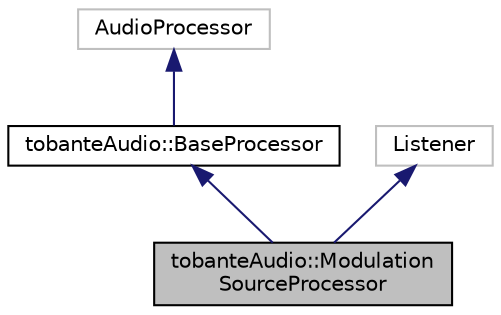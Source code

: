 digraph "tobanteAudio::ModulationSourceProcessor"
{
  edge [fontname="Helvetica",fontsize="10",labelfontname="Helvetica",labelfontsize="10"];
  node [fontname="Helvetica",fontsize="10",shape=record];
  Node4 [label="tobanteAudio::Modulation\lSourceProcessor",height=0.2,width=0.4,color="black", fillcolor="grey75", style="filled", fontcolor="black"];
  Node5 -> Node4 [dir="back",color="midnightblue",fontsize="10",style="solid",fontname="Helvetica"];
  Node5 [label="tobanteAudio::BaseProcessor",height=0.2,width=0.4,color="black", fillcolor="white", style="filled",URL="$classtobanteAudio_1_1BaseProcessor.html",tooltip="Base class for all processors. "];
  Node6 -> Node5 [dir="back",color="midnightblue",fontsize="10",style="solid",fontname="Helvetica"];
  Node6 [label="AudioProcessor",height=0.2,width=0.4,color="grey75", fillcolor="white", style="filled"];
  Node7 -> Node4 [dir="back",color="midnightblue",fontsize="10",style="solid",fontname="Helvetica"];
  Node7 [label="Listener",height=0.2,width=0.4,color="grey75", fillcolor="white", style="filled"];
}
